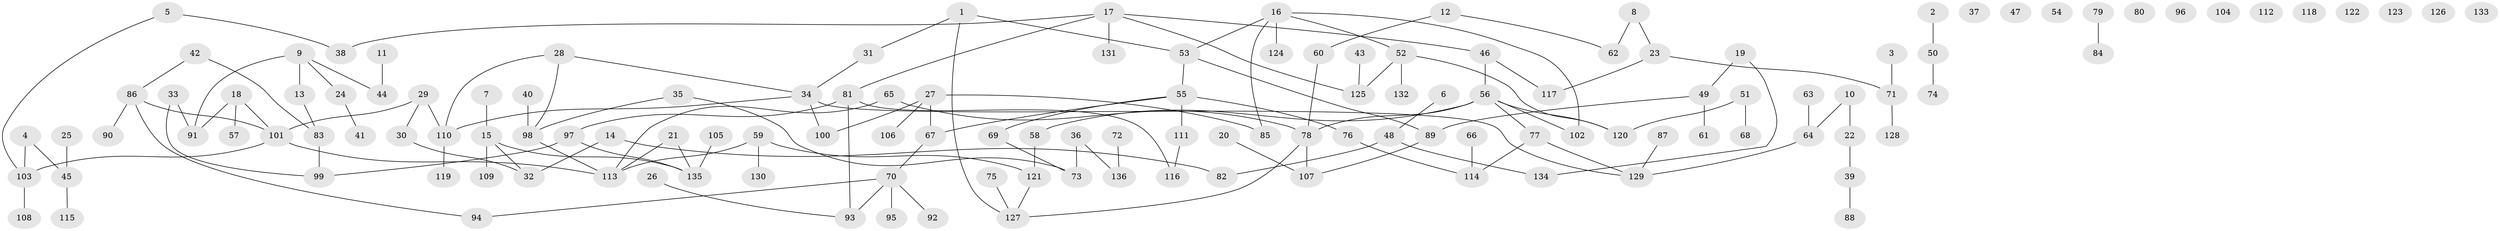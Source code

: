 // Generated by graph-tools (version 1.1) at 2025/33/03/09/25 02:33:59]
// undirected, 136 vertices, 146 edges
graph export_dot {
graph [start="1"]
  node [color=gray90,style=filled];
  1;
  2;
  3;
  4;
  5;
  6;
  7;
  8;
  9;
  10;
  11;
  12;
  13;
  14;
  15;
  16;
  17;
  18;
  19;
  20;
  21;
  22;
  23;
  24;
  25;
  26;
  27;
  28;
  29;
  30;
  31;
  32;
  33;
  34;
  35;
  36;
  37;
  38;
  39;
  40;
  41;
  42;
  43;
  44;
  45;
  46;
  47;
  48;
  49;
  50;
  51;
  52;
  53;
  54;
  55;
  56;
  57;
  58;
  59;
  60;
  61;
  62;
  63;
  64;
  65;
  66;
  67;
  68;
  69;
  70;
  71;
  72;
  73;
  74;
  75;
  76;
  77;
  78;
  79;
  80;
  81;
  82;
  83;
  84;
  85;
  86;
  87;
  88;
  89;
  90;
  91;
  92;
  93;
  94;
  95;
  96;
  97;
  98;
  99;
  100;
  101;
  102;
  103;
  104;
  105;
  106;
  107;
  108;
  109;
  110;
  111;
  112;
  113;
  114;
  115;
  116;
  117;
  118;
  119;
  120;
  121;
  122;
  123;
  124;
  125;
  126;
  127;
  128;
  129;
  130;
  131;
  132;
  133;
  134;
  135;
  136;
  1 -- 31;
  1 -- 53;
  1 -- 127;
  2 -- 50;
  3 -- 71;
  4 -- 45;
  4 -- 103;
  5 -- 38;
  5 -- 103;
  6 -- 48;
  7 -- 15;
  8 -- 23;
  8 -- 62;
  9 -- 13;
  9 -- 24;
  9 -- 44;
  9 -- 91;
  10 -- 22;
  10 -- 64;
  11 -- 44;
  12 -- 60;
  12 -- 62;
  13 -- 83;
  14 -- 32;
  14 -- 82;
  15 -- 32;
  15 -- 109;
  15 -- 135;
  16 -- 52;
  16 -- 53;
  16 -- 85;
  16 -- 102;
  16 -- 124;
  17 -- 38;
  17 -- 46;
  17 -- 81;
  17 -- 125;
  17 -- 131;
  18 -- 57;
  18 -- 91;
  18 -- 101;
  19 -- 49;
  19 -- 134;
  20 -- 107;
  21 -- 113;
  21 -- 135;
  22 -- 39;
  23 -- 71;
  23 -- 117;
  24 -- 41;
  25 -- 45;
  26 -- 93;
  27 -- 67;
  27 -- 85;
  27 -- 100;
  27 -- 106;
  28 -- 34;
  28 -- 98;
  28 -- 110;
  29 -- 30;
  29 -- 101;
  29 -- 110;
  30 -- 32;
  31 -- 34;
  33 -- 91;
  33 -- 99;
  34 -- 100;
  34 -- 110;
  34 -- 129;
  35 -- 73;
  35 -- 98;
  36 -- 73;
  36 -- 136;
  39 -- 88;
  40 -- 98;
  42 -- 83;
  42 -- 86;
  43 -- 125;
  45 -- 115;
  46 -- 56;
  46 -- 117;
  48 -- 82;
  48 -- 134;
  49 -- 61;
  49 -- 89;
  50 -- 74;
  51 -- 68;
  51 -- 120;
  52 -- 120;
  52 -- 125;
  52 -- 132;
  53 -- 55;
  53 -- 89;
  55 -- 67;
  55 -- 69;
  55 -- 76;
  55 -- 111;
  56 -- 58;
  56 -- 77;
  56 -- 78;
  56 -- 102;
  56 -- 120;
  58 -- 121;
  59 -- 113;
  59 -- 121;
  59 -- 130;
  60 -- 78;
  63 -- 64;
  64 -- 129;
  65 -- 78;
  65 -- 113;
  66 -- 114;
  67 -- 70;
  69 -- 73;
  70 -- 92;
  70 -- 93;
  70 -- 94;
  70 -- 95;
  71 -- 128;
  72 -- 136;
  75 -- 127;
  76 -- 114;
  77 -- 114;
  77 -- 129;
  78 -- 107;
  78 -- 127;
  79 -- 84;
  81 -- 93;
  81 -- 97;
  81 -- 116;
  83 -- 99;
  86 -- 90;
  86 -- 94;
  86 -- 101;
  87 -- 129;
  89 -- 107;
  97 -- 99;
  97 -- 135;
  98 -- 113;
  101 -- 103;
  101 -- 113;
  103 -- 108;
  105 -- 135;
  110 -- 119;
  111 -- 116;
  121 -- 127;
}
